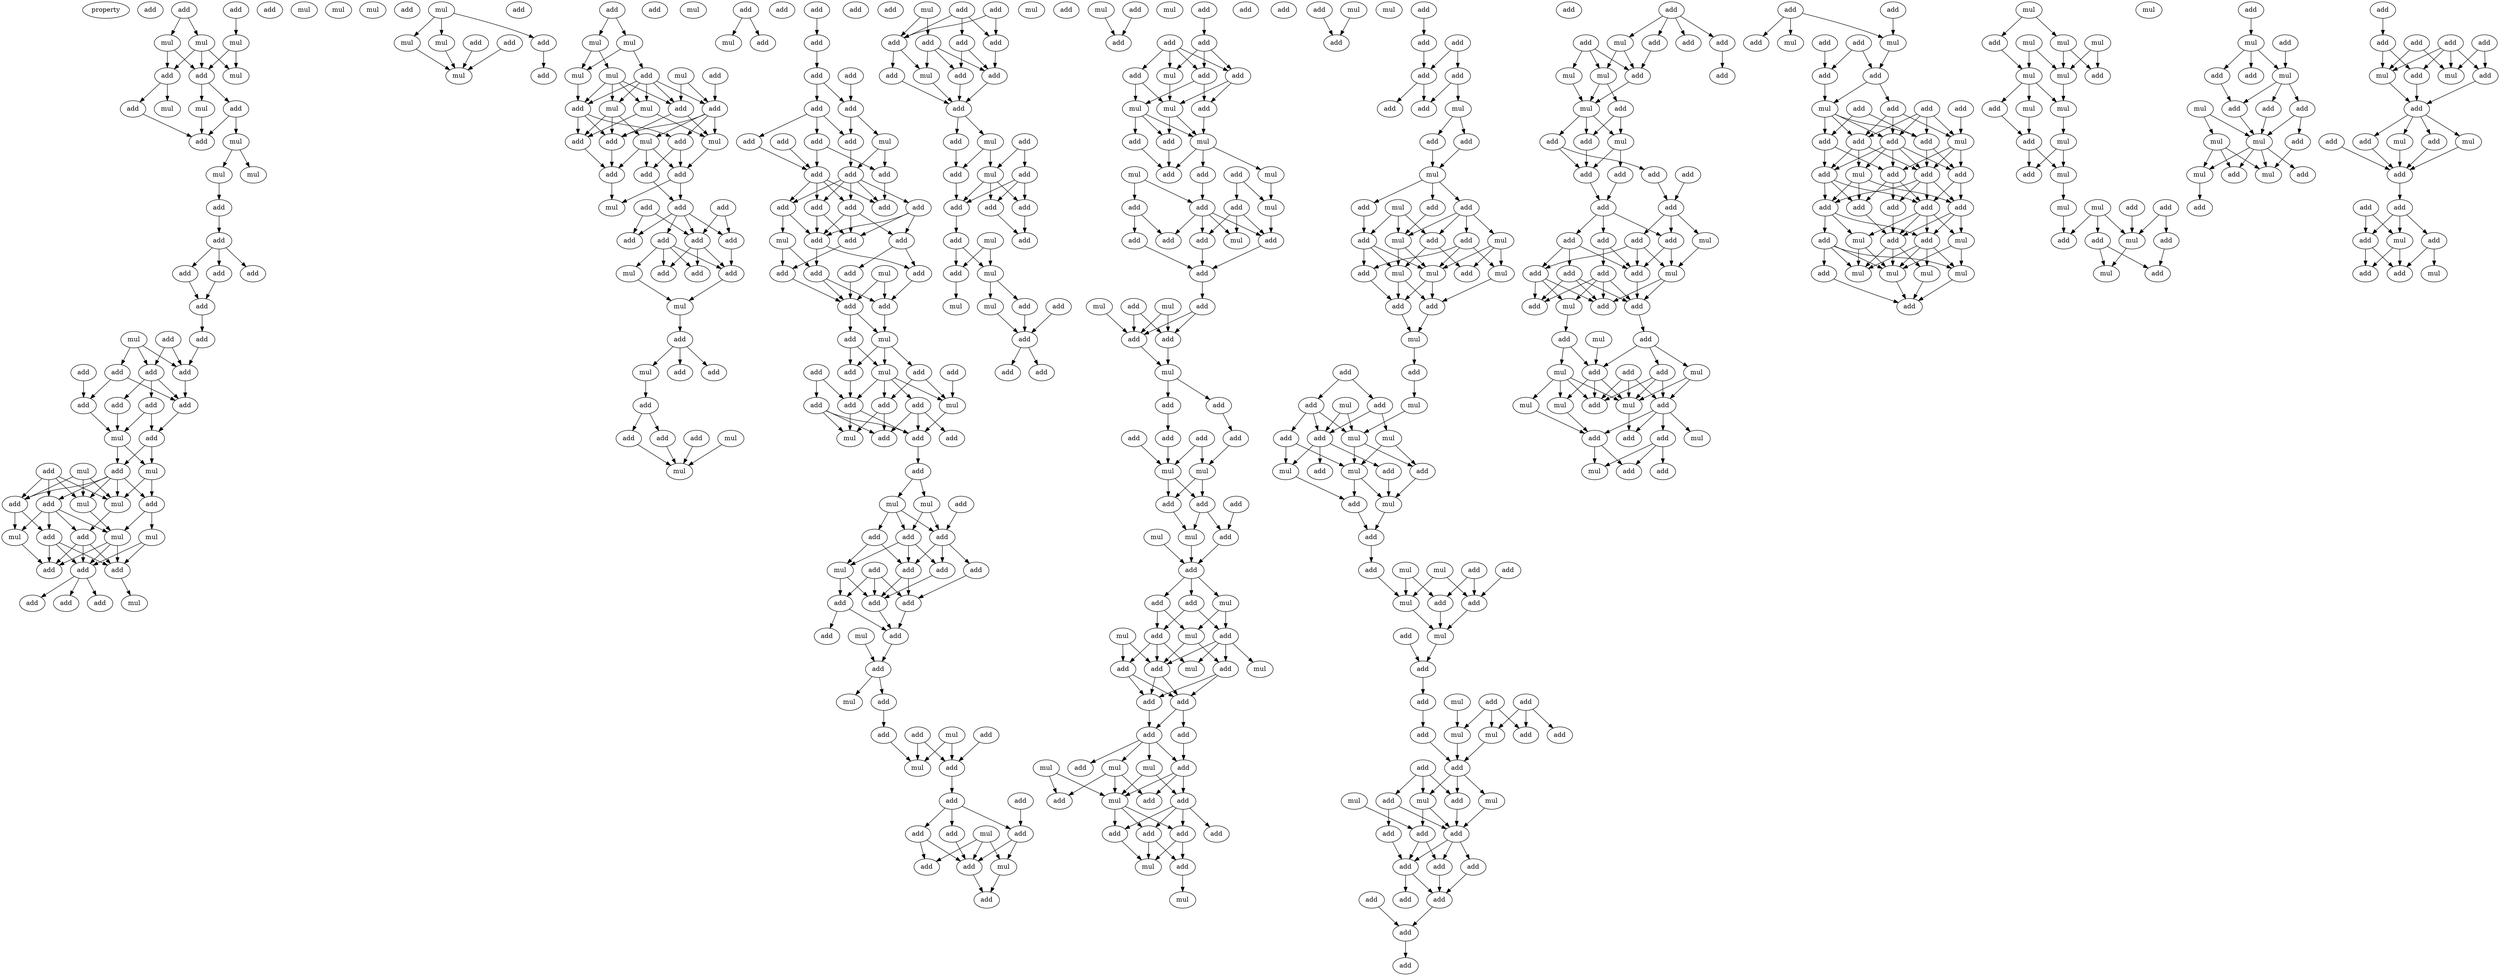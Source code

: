 digraph {
    node [fontcolor=black]
    property [mul=2,lf=1.4]
    0 [ label = add ];
    1 [ label = add ];
    2 [ label = add ];
    3 [ label = add ];
    4 [ label = mul ];
    5 [ label = mul ];
    6 [ label = mul ];
    7 [ label = add ];
    8 [ label = add ];
    9 [ label = mul ];
    10 [ label = add ];
    11 [ label = add ];
    12 [ label = mul ];
    13 [ label = mul ];
    14 [ label = mul ];
    15 [ label = mul ];
    16 [ label = add ];
    17 [ label = mul ];
    18 [ label = mul ];
    19 [ label = add ];
    20 [ label = mul ];
    21 [ label = add ];
    22 [ label = add ];
    23 [ label = add ];
    24 [ label = add ];
    25 [ label = mul ];
    26 [ label = add ];
    27 [ label = add ];
    28 [ label = mul ];
    29 [ label = add ];
    30 [ label = add ];
    31 [ label = add ];
    32 [ label = add ];
    33 [ label = add ];
    34 [ label = add ];
    35 [ label = add ];
    36 [ label = add ];
    37 [ label = add ];
    38 [ label = add ];
    39 [ label = mul ];
    40 [ label = add ];
    41 [ label = mul ];
    42 [ label = mul ];
    43 [ label = add ];
    44 [ label = add ];
    45 [ label = mul ];
    46 [ label = add ];
    47 [ label = mul ];
    48 [ label = add ];
    49 [ label = add ];
    50 [ label = mul ];
    51 [ label = mul ];
    52 [ label = mul ];
    53 [ label = add ];
    54 [ label = add ];
    55 [ label = add ];
    56 [ label = add ];
    57 [ label = add ];
    58 [ label = add ];
    59 [ label = add ];
    60 [ label = mul ];
    61 [ label = add ];
    62 [ label = mul ];
    63 [ label = mul ];
    64 [ label = add ];
    65 [ label = add ];
    66 [ label = add ];
    67 [ label = mul ];
    68 [ label = add ];
    69 [ label = mul ];
    70 [ label = add ];
    71 [ label = add ];
    72 [ label = add ];
    73 [ label = mul ];
    74 [ label = mul ];
    75 [ label = mul ];
    76 [ label = add ];
    77 [ label = mul ];
    78 [ label = mul ];
    79 [ label = add ];
    80 [ label = mul ];
    81 [ label = mul ];
    82 [ label = add ];
    83 [ label = mul ];
    84 [ label = add ];
    85 [ label = add ];
    86 [ label = add ];
    87 [ label = add ];
    88 [ label = mul ];
    89 [ label = add ];
    90 [ label = mul ];
    91 [ label = add ];
    92 [ label = add ];
    93 [ label = add ];
    94 [ label = mul ];
    95 [ label = add ];
    96 [ label = add ];
    97 [ label = add ];
    98 [ label = add ];
    99 [ label = add ];
    100 [ label = add ];
    101 [ label = add ];
    102 [ label = add ];
    103 [ label = add ];
    104 [ label = add ];
    105 [ label = mul ];
    106 [ label = mul ];
    107 [ label = add ];
    108 [ label = mul ];
    109 [ label = add ];
    110 [ label = add ];
    111 [ label = add ];
    112 [ label = add ];
    113 [ label = add ];
    114 [ label = add ];
    115 [ label = mul ];
    116 [ label = mul ];
    117 [ label = add ];
    118 [ label = add ];
    119 [ label = add ];
    120 [ label = mul ];
    121 [ label = add ];
    122 [ label = add ];
    123 [ label = add ];
    124 [ label = add ];
    125 [ label = add ];
    126 [ label = add ];
    127 [ label = add ];
    128 [ label = add ];
    129 [ label = add ];
    130 [ label = add ];
    131 [ label = mul ];
    132 [ label = add ];
    133 [ label = add ];
    134 [ label = add ];
    135 [ label = add ];
    136 [ label = add ];
    137 [ label = add ];
    138 [ label = add ];
    139 [ label = add ];
    140 [ label = add ];
    141 [ label = add ];
    142 [ label = add ];
    143 [ label = mul ];
    144 [ label = add ];
    145 [ label = add ];
    146 [ label = mul ];
    147 [ label = add ];
    148 [ label = add ];
    149 [ label = add ];
    150 [ label = add ];
    151 [ label = add ];
    152 [ label = mul ];
    153 [ label = add ];
    154 [ label = add ];
    155 [ label = add ];
    156 [ label = mul ];
    157 [ label = add ];
    158 [ label = add ];
    159 [ label = add ];
    160 [ label = add ];
    161 [ label = add ];
    162 [ label = mul ];
    163 [ label = add ];
    164 [ label = add ];
    165 [ label = mul ];
    166 [ label = add ];
    167 [ label = add ];
    168 [ label = mul ];
    169 [ label = add ];
    170 [ label = mul ];
    171 [ label = add ];
    172 [ label = add ];
    173 [ label = add ];
    174 [ label = add ];
    175 [ label = mul ];
    176 [ label = add ];
    177 [ label = add ];
    178 [ label = add ];
    179 [ label = add ];
    180 [ label = add ];
    181 [ label = add ];
    182 [ label = add ];
    183 [ label = mul ];
    184 [ label = add ];
    185 [ label = add ];
    186 [ label = add ];
    187 [ label = add ];
    188 [ label = mul ];
    189 [ label = add ];
    190 [ label = mul ];
    191 [ label = add ];
    192 [ label = add ];
    193 [ label = add ];
    194 [ label = add ];
    195 [ label = mul ];
    196 [ label = add ];
    197 [ label = add ];
    198 [ label = add ];
    199 [ label = mul ];
    200 [ label = add ];
    201 [ label = add ];
    202 [ label = mul ];
    203 [ label = add ];
    204 [ label = add ];
    205 [ label = add ];
    206 [ label = add ];
    207 [ label = add ];
    208 [ label = mul ];
    209 [ label = add ];
    210 [ label = add ];
    211 [ label = add ];
    212 [ label = add ];
    213 [ label = add ];
    214 [ label = add ];
    215 [ label = add ];
    216 [ label = mul ];
    217 [ label = add ];
    218 [ label = mul ];
    219 [ label = add ];
    220 [ label = mul ];
    221 [ label = add ];
    222 [ label = mul ];
    223 [ label = add ];
    224 [ label = add ];
    225 [ label = add ];
    226 [ label = add ];
    227 [ label = add ];
    228 [ label = mul ];
    229 [ label = add ];
    230 [ label = add ];
    231 [ label = add ];
    232 [ label = mul ];
    233 [ label = mul ];
    234 [ label = add ];
    235 [ label = mul ];
    236 [ label = add ];
    237 [ label = add ];
    238 [ label = add ];
    239 [ label = mul ];
    240 [ label = add ];
    241 [ label = add ];
    242 [ label = add ];
    243 [ label = add ];
    244 [ label = mul ];
    245 [ label = add ];
    246 [ label = add ];
    247 [ label = add ];
    248 [ label = add ];
    249 [ label = add ];
    250 [ label = add ];
    251 [ label = mul ];
    252 [ label = mul ];
    253 [ label = mul ];
    254 [ label = add ];
    255 [ label = add ];
    256 [ label = add ];
    257 [ label = mul ];
    258 [ label = mul ];
    259 [ label = add ];
    260 [ label = add ];
    261 [ label = mul ];
    262 [ label = add ];
    263 [ label = mul ];
    264 [ label = add ];
    265 [ label = add ];
    266 [ label = add ];
    267 [ label = add ];
    268 [ label = mul ];
    269 [ label = add ];
    270 [ label = add ];
    271 [ label = add ];
    272 [ label = add ];
    273 [ label = add ];
    274 [ label = add ];
    275 [ label = mul ];
    276 [ label = mul ];
    277 [ label = add ];
    278 [ label = add ];
    279 [ label = mul ];
    280 [ label = add ];
    281 [ label = add ];
    282 [ label = add ];
    283 [ label = add ];
    284 [ label = add ];
    285 [ label = add ];
    286 [ label = add ];
    287 [ label = mul ];
    288 [ label = mul ];
    289 [ label = add ];
    290 [ label = add ];
    291 [ label = add ];
    292 [ label = mul ];
    293 [ label = mul ];
    294 [ label = add ];
    295 [ label = add ];
    296 [ label = mul ];
    297 [ label = add ];
    298 [ label = add ];
    299 [ label = add ];
    300 [ label = add ];
    301 [ label = mul ];
    302 [ label = add ];
    303 [ label = mul ];
    304 [ label = add ];
    305 [ label = add ];
    306 [ label = mul ];
    307 [ label = add ];
    308 [ label = mul ];
    309 [ label = add ];
    310 [ label = add ];
    311 [ label = add ];
    312 [ label = add ];
    313 [ label = mul ];
    314 [ label = mul ];
    315 [ label = add ];
    316 [ label = add ];
    317 [ label = mul ];
    318 [ label = add ];
    319 [ label = mul ];
    320 [ label = add ];
    321 [ label = add ];
    322 [ label = add ];
    323 [ label = add ];
    324 [ label = add ];
    325 [ label = add ];
    326 [ label = add ];
    327 [ label = mul ];
    328 [ label = mul ];
    329 [ label = add ];
    330 [ label = mul ];
    331 [ label = mul ];
    332 [ label = add ];
    333 [ label = add ];
    334 [ label = add ];
    335 [ label = add ];
    336 [ label = add ];
    337 [ label = add ];
    338 [ label = add ];
    339 [ label = add ];
    340 [ label = mul ];
    341 [ label = add ];
    342 [ label = add ];
    343 [ label = mul ];
    344 [ label = add ];
    345 [ label = mul ];
    346 [ label = add ];
    347 [ label = add ];
    348 [ label = add ];
    349 [ label = add ];
    350 [ label = mul ];
    351 [ label = mul ];
    352 [ label = add ];
    353 [ label = mul ];
    354 [ label = add ];
    355 [ label = mul ];
    356 [ label = mul ];
    357 [ label = add ];
    358 [ label = add ];
    359 [ label = add ];
    360 [ label = add ];
    361 [ label = mul ];
    362 [ label = add ];
    363 [ label = add ];
    364 [ label = add ];
    365 [ label = add ];
    366 [ label = mul ];
    367 [ label = mul ];
    368 [ label = mul ];
    369 [ label = add ];
    370 [ label = mul ];
    371 [ label = add ];
    372 [ label = add ];
    373 [ label = mul ];
    374 [ label = mul ];
    375 [ label = add ];
    376 [ label = add ];
    377 [ label = mul ];
    378 [ label = add ];
    379 [ label = add ];
    380 [ label = add ];
    381 [ label = mul ];
    382 [ label = add ];
    383 [ label = add ];
    384 [ label = mul ];
    385 [ label = mul ];
    386 [ label = add ];
    387 [ label = add ];
    388 [ label = add ];
    389 [ label = mul ];
    390 [ label = add ];
    391 [ label = add ];
    392 [ label = add ];
    393 [ label = add ];
    394 [ label = mul ];
    395 [ label = add ];
    396 [ label = add ];
    397 [ label = add ];
    398 [ label = mul ];
    399 [ label = mul ];
    400 [ label = add ];
    401 [ label = add ];
    402 [ label = mul ];
    403 [ label = add ];
    404 [ label = mul ];
    405 [ label = mul ];
    406 [ label = add ];
    407 [ label = add ];
    408 [ label = add ];
    409 [ label = add ];
    410 [ label = add ];
    411 [ label = add ];
    412 [ label = add ];
    413 [ label = add ];
    414 [ label = add ];
    415 [ label = add ];
    416 [ label = add ];
    417 [ label = add ];
    418 [ label = add ];
    419 [ label = add ];
    420 [ label = add ];
    421 [ label = add ];
    422 [ label = add ];
    423 [ label = mul ];
    424 [ label = mul ];
    425 [ label = add ];
    426 [ label = mul ];
    427 [ label = add ];
    428 [ label = mul ];
    429 [ label = add ];
    430 [ label = add ];
    431 [ label = add ];
    432 [ label = mul ];
    433 [ label = add ];
    434 [ label = add ];
    435 [ label = add ];
    436 [ label = add ];
    437 [ label = add ];
    438 [ label = add ];
    439 [ label = add ];
    440 [ label = mul ];
    441 [ label = add ];
    442 [ label = add ];
    443 [ label = add ];
    444 [ label = add ];
    445 [ label = add ];
    446 [ label = add ];
    447 [ label = add ];
    448 [ label = mul ];
    449 [ label = add ];
    450 [ label = mul ];
    451 [ label = add ];
    452 [ label = add ];
    453 [ label = add ];
    454 [ label = mul ];
    455 [ label = add ];
    456 [ label = mul ];
    457 [ label = add ];
    458 [ label = mul ];
    459 [ label = add ];
    460 [ label = add ];
    461 [ label = add ];
    462 [ label = add ];
    463 [ label = mul ];
    464 [ label = mul ];
    465 [ label = mul ];
    466 [ label = add ];
    467 [ label = mul ];
    468 [ label = add ];
    469 [ label = add ];
    470 [ label = add ];
    471 [ label = mul ];
    472 [ label = add ];
    473 [ label = add ];
    474 [ label = add ];
    475 [ label = add ];
    476 [ label = add ];
    477 [ label = add ];
    478 [ label = mul ];
    479 [ label = mul ];
    480 [ label = add ];
    481 [ label = add ];
    482 [ label = add ];
    483 [ label = mul ];
    484 [ label = add ];
    485 [ label = add ];
    486 [ label = add ];
    487 [ label = add ];
    488 [ label = add ];
    489 [ label = add ];
    490 [ label = mul ];
    491 [ label = add ];
    492 [ label = add ];
    493 [ label = add ];
    494 [ label = mul ];
    495 [ label = add ];
    496 [ label = add ];
    497 [ label = add ];
    498 [ label = add ];
    499 [ label = add ];
    500 [ label = add ];
    501 [ label = add ];
    502 [ label = mul ];
    503 [ label = add ];
    504 [ label = add ];
    505 [ label = add ];
    506 [ label = mul ];
    507 [ label = mul ];
    508 [ label = add ];
    509 [ label = mul ];
    510 [ label = mul ];
    511 [ label = mul ];
    512 [ label = add ];
    513 [ label = mul ];
    514 [ label = mul ];
    515 [ label = mul ];
    516 [ label = mul ];
    517 [ label = add ];
    518 [ label = mul ];
    519 [ label = mul ];
    520 [ label = add ];
    521 [ label = add ];
    522 [ label = mul ];
    523 [ label = mul ];
    524 [ label = add ];
    525 [ label = mul ];
    526 [ label = mul ];
    527 [ label = add ];
    528 [ label = add ];
    529 [ label = mul ];
    530 [ label = mul ];
    531 [ label = add ];
    532 [ label = add ];
    533 [ label = mul ];
    534 [ label = add ];
    535 [ label = add ];
    536 [ label = add ];
    537 [ label = mul ];
    538 [ label = mul ];
    539 [ label = add ];
    540 [ label = add ];
    541 [ label = mul ];
    542 [ label = add ];
    543 [ label = mul ];
    544 [ label = add ];
    545 [ label = add ];
    546 [ label = mul ];
    547 [ label = add ];
    548 [ label = add ];
    549 [ label = mul ];
    550 [ label = mul ];
    551 [ label = add ];
    552 [ label = mul ];
    553 [ label = add ];
    554 [ label = add ];
    555 [ label = mul ];
    556 [ label = add ];
    557 [ label = add ];
    558 [ label = add ];
    559 [ label = add ];
    560 [ label = add ];
    561 [ label = add ];
    562 [ label = mul ];
    563 [ label = add ];
    564 [ label = add ];
    565 [ label = mul ];
    566 [ label = add ];
    567 [ label = add ];
    568 [ label = mul ];
    569 [ label = add ];
    570 [ label = mul ];
    571 [ label = add ];
    572 [ label = add ];
    573 [ label = add ];
    574 [ label = add ];
    575 [ label = add ];
    576 [ label = add ];
    577 [ label = mul ];
    578 [ label = add ];
    579 [ label = add ];
    580 [ label = mul ];
    1 -> 5 [ name = 0 ];
    1 -> 6 [ name = 1 ];
    3 -> 4 [ name = 2 ];
    4 -> 8 [ name = 3 ];
    4 -> 9 [ name = 4 ];
    5 -> 7 [ name = 5 ];
    5 -> 8 [ name = 6 ];
    5 -> 9 [ name = 7 ];
    6 -> 7 [ name = 8 ];
    6 -> 8 [ name = 9 ];
    7 -> 10 [ name = 10 ];
    7 -> 13 [ name = 11 ];
    8 -> 11 [ name = 12 ];
    8 -> 12 [ name = 13 ];
    10 -> 16 [ name = 14 ];
    11 -> 14 [ name = 15 ];
    11 -> 16 [ name = 16 ];
    12 -> 16 [ name = 17 ];
    14 -> 17 [ name = 18 ];
    14 -> 18 [ name = 19 ];
    17 -> 19 [ name = 20 ];
    19 -> 21 [ name = 21 ];
    21 -> 22 [ name = 22 ];
    21 -> 23 [ name = 23 ];
    21 -> 24 [ name = 24 ];
    22 -> 26 [ name = 25 ];
    24 -> 26 [ name = 26 ];
    26 -> 27 [ name = 27 ];
    27 -> 33 [ name = 28 ];
    28 -> 31 [ name = 29 ];
    28 -> 33 [ name = 30 ];
    28 -> 34 [ name = 31 ];
    30 -> 33 [ name = 32 ];
    30 -> 34 [ name = 33 ];
    31 -> 35 [ name = 34 ];
    31 -> 37 [ name = 35 ];
    32 -> 37 [ name = 36 ];
    33 -> 35 [ name = 37 ];
    34 -> 35 [ name = 38 ];
    34 -> 36 [ name = 39 ];
    34 -> 38 [ name = 40 ];
    35 -> 40 [ name = 41 ];
    36 -> 39 [ name = 42 ];
    37 -> 39 [ name = 43 ];
    38 -> 39 [ name = 44 ];
    38 -> 40 [ name = 45 ];
    39 -> 42 [ name = 46 ];
    39 -> 44 [ name = 47 ];
    40 -> 42 [ name = 48 ];
    40 -> 44 [ name = 49 ];
    41 -> 45 [ name = 50 ];
    41 -> 47 [ name = 51 ];
    41 -> 48 [ name = 52 ];
    42 -> 45 [ name = 53 ];
    42 -> 46 [ name = 54 ];
    43 -> 45 [ name = 55 ];
    43 -> 47 [ name = 56 ];
    43 -> 48 [ name = 57 ];
    43 -> 49 [ name = 58 ];
    44 -> 45 [ name = 59 ];
    44 -> 46 [ name = 60 ];
    44 -> 47 [ name = 61 ];
    44 -> 48 [ name = 62 ];
    44 -> 49 [ name = 63 ];
    45 -> 54 [ name = 64 ];
    46 -> 51 [ name = 65 ];
    46 -> 52 [ name = 66 ];
    47 -> 51 [ name = 67 ];
    48 -> 50 [ name = 68 ];
    48 -> 53 [ name = 69 ];
    49 -> 50 [ name = 70 ];
    49 -> 51 [ name = 71 ];
    49 -> 53 [ name = 72 ];
    49 -> 54 [ name = 73 ];
    50 -> 55 [ name = 74 ];
    51 -> 55 [ name = 75 ];
    51 -> 56 [ name = 76 ];
    51 -> 57 [ name = 77 ];
    52 -> 56 [ name = 78 ];
    52 -> 57 [ name = 79 ];
    53 -> 55 [ name = 80 ];
    53 -> 56 [ name = 81 ];
    53 -> 57 [ name = 82 ];
    54 -> 55 [ name = 83 ];
    54 -> 56 [ name = 84 ];
    54 -> 57 [ name = 85 ];
    56 -> 60 [ name = 86 ];
    57 -> 58 [ name = 87 ];
    57 -> 59 [ name = 88 ];
    57 -> 61 [ name = 89 ];
    62 -> 63 [ name = 90 ];
    62 -> 65 [ name = 91 ];
    62 -> 67 [ name = 92 ];
    63 -> 69 [ name = 93 ];
    64 -> 69 [ name = 94 ];
    65 -> 68 [ name = 95 ];
    66 -> 69 [ name = 96 ];
    67 -> 69 [ name = 97 ];
    71 -> 74 [ name = 98 ];
    71 -> 75 [ name = 99 ];
    74 -> 77 [ name = 100 ];
    74 -> 78 [ name = 101 ];
    75 -> 76 [ name = 102 ];
    75 -> 78 [ name = 103 ];
    76 -> 81 [ name = 104 ];
    76 -> 82 [ name = 105 ];
    76 -> 83 [ name = 106 ];
    76 -> 84 [ name = 107 ];
    76 -> 85 [ name = 108 ];
    77 -> 81 [ name = 109 ];
    77 -> 83 [ name = 110 ];
    77 -> 84 [ name = 111 ];
    77 -> 85 [ name = 112 ];
    78 -> 84 [ name = 113 ];
    79 -> 82 [ name = 114 ];
    80 -> 82 [ name = 115 ];
    80 -> 85 [ name = 116 ];
    81 -> 86 [ name = 117 ];
    81 -> 90 [ name = 118 ];
    82 -> 87 [ name = 119 ];
    82 -> 88 [ name = 120 ];
    82 -> 89 [ name = 121 ];
    82 -> 90 [ name = 122 ];
    83 -> 86 [ name = 123 ];
    83 -> 88 [ name = 124 ];
    83 -> 89 [ name = 125 ];
    84 -> 86 [ name = 126 ];
    84 -> 87 [ name = 127 ];
    84 -> 89 [ name = 128 ];
    85 -> 89 [ name = 129 ];
    85 -> 90 [ name = 130 ];
    86 -> 92 [ name = 131 ];
    87 -> 91 [ name = 132 ];
    87 -> 93 [ name = 133 ];
    88 -> 91 [ name = 134 ];
    88 -> 92 [ name = 135 ];
    88 -> 93 [ name = 136 ];
    89 -> 92 [ name = 137 ];
    90 -> 93 [ name = 138 ];
    91 -> 96 [ name = 139 ];
    92 -> 94 [ name = 140 ];
    93 -> 94 [ name = 141 ];
    93 -> 96 [ name = 142 ];
    95 -> 100 [ name = 143 ];
    95 -> 101 [ name = 144 ];
    96 -> 98 [ name = 145 ];
    96 -> 99 [ name = 146 ];
    96 -> 100 [ name = 147 ];
    96 -> 101 [ name = 148 ];
    97 -> 99 [ name = 149 ];
    97 -> 100 [ name = 150 ];
    98 -> 102 [ name = 151 ];
    98 -> 103 [ name = 152 ];
    98 -> 104 [ name = 153 ];
    98 -> 105 [ name = 154 ];
    100 -> 102 [ name = 155 ];
    100 -> 103 [ name = 156 ];
    100 -> 104 [ name = 157 ];
    101 -> 103 [ name = 158 ];
    103 -> 106 [ name = 159 ];
    105 -> 106 [ name = 160 ];
    106 -> 107 [ name = 161 ];
    107 -> 108 [ name = 162 ];
    107 -> 109 [ name = 163 ];
    107 -> 110 [ name = 164 ];
    108 -> 111 [ name = 165 ];
    111 -> 112 [ name = 166 ];
    111 -> 113 [ name = 167 ];
    112 -> 116 [ name = 168 ];
    113 -> 116 [ name = 169 ];
    114 -> 116 [ name = 170 ];
    115 -> 116 [ name = 171 ];
    117 -> 120 [ name = 172 ];
    117 -> 121 [ name = 173 ];
    119 -> 122 [ name = 174 ];
    122 -> 123 [ name = 175 ];
    123 -> 125 [ name = 176 ];
    123 -> 126 [ name = 177 ];
    124 -> 125 [ name = 178 ];
    125 -> 128 [ name = 179 ];
    125 -> 131 [ name = 180 ];
    126 -> 128 [ name = 181 ];
    126 -> 129 [ name = 182 ];
    126 -> 130 [ name = 183 ];
    127 -> 133 [ name = 184 ];
    128 -> 132 [ name = 185 ];
    129 -> 133 [ name = 186 ];
    130 -> 133 [ name = 187 ];
    130 -> 134 [ name = 188 ];
    131 -> 132 [ name = 189 ];
    131 -> 134 [ name = 190 ];
    132 -> 135 [ name = 191 ];
    132 -> 136 [ name = 192 ];
    132 -> 137 [ name = 193 ];
    132 -> 138 [ name = 194 ];
    132 -> 139 [ name = 195 ];
    133 -> 136 [ name = 196 ];
    133 -> 137 [ name = 197 ];
    133 -> 138 [ name = 198 ];
    133 -> 139 [ name = 199 ];
    134 -> 137 [ name = 200 ];
    135 -> 140 [ name = 201 ];
    135 -> 141 [ name = 202 ];
    135 -> 142 [ name = 203 ];
    136 -> 140 [ name = 204 ];
    136 -> 143 [ name = 205 ];
    138 -> 140 [ name = 206 ];
    138 -> 142 [ name = 207 ];
    139 -> 140 [ name = 208 ];
    139 -> 141 [ name = 209 ];
    139 -> 142 [ name = 210 ];
    140 -> 147 [ name = 211 ];
    140 -> 148 [ name = 212 ];
    141 -> 144 [ name = 213 ];
    141 -> 147 [ name = 214 ];
    142 -> 145 [ name = 215 ];
    143 -> 145 [ name = 216 ];
    143 -> 148 [ name = 217 ];
    144 -> 149 [ name = 218 ];
    145 -> 149 [ name = 219 ];
    146 -> 149 [ name = 220 ];
    146 -> 150 [ name = 221 ];
    147 -> 150 [ name = 222 ];
    148 -> 149 [ name = 223 ];
    148 -> 150 [ name = 224 ];
    149 -> 151 [ name = 225 ];
    149 -> 152 [ name = 226 ];
    150 -> 152 [ name = 227 ];
    151 -> 156 [ name = 228 ];
    151 -> 157 [ name = 229 ];
    152 -> 155 [ name = 230 ];
    152 -> 156 [ name = 231 ];
    152 -> 157 [ name = 232 ];
    153 -> 160 [ name = 233 ];
    153 -> 161 [ name = 234 ];
    154 -> 162 [ name = 235 ];
    155 -> 159 [ name = 236 ];
    155 -> 162 [ name = 237 ];
    156 -> 158 [ name = 238 ];
    156 -> 159 [ name = 239 ];
    156 -> 160 [ name = 240 ];
    156 -> 162 [ name = 241 ];
    157 -> 160 [ name = 242 ];
    158 -> 163 [ name = 243 ];
    158 -> 164 [ name = 244 ];
    158 -> 166 [ name = 245 ];
    159 -> 164 [ name = 246 ];
    159 -> 165 [ name = 247 ];
    160 -> 163 [ name = 248 ];
    160 -> 165 [ name = 249 ];
    161 -> 163 [ name = 250 ];
    161 -> 164 [ name = 251 ];
    161 -> 165 [ name = 252 ];
    162 -> 163 [ name = 253 ];
    163 -> 167 [ name = 254 ];
    167 -> 168 [ name = 255 ];
    167 -> 170 [ name = 256 ];
    168 -> 172 [ name = 257 ];
    168 -> 173 [ name = 258 ];
    168 -> 174 [ name = 259 ];
    169 -> 174 [ name = 260 ];
    170 -> 172 [ name = 261 ];
    170 -> 174 [ name = 262 ];
    172 -> 175 [ name = 263 ];
    172 -> 178 [ name = 264 ];
    172 -> 179 [ name = 265 ];
    173 -> 175 [ name = 266 ];
    173 -> 179 [ name = 267 ];
    174 -> 177 [ name = 268 ];
    174 -> 178 [ name = 269 ];
    174 -> 179 [ name = 270 ];
    175 -> 181 [ name = 271 ];
    175 -> 182 [ name = 272 ];
    176 -> 180 [ name = 273 ];
    176 -> 181 [ name = 274 ];
    176 -> 182 [ name = 275 ];
    177 -> 180 [ name = 276 ];
    178 -> 182 [ name = 277 ];
    179 -> 180 [ name = 278 ];
    179 -> 182 [ name = 279 ];
    180 -> 184 [ name = 280 ];
    181 -> 184 [ name = 281 ];
    181 -> 186 [ name = 282 ];
    182 -> 184 [ name = 283 ];
    183 -> 187 [ name = 284 ];
    184 -> 187 [ name = 285 ];
    187 -> 188 [ name = 286 ];
    187 -> 189 [ name = 287 ];
    189 -> 192 [ name = 288 ];
    190 -> 194 [ name = 289 ];
    190 -> 195 [ name = 290 ];
    191 -> 194 [ name = 291 ];
    191 -> 195 [ name = 292 ];
    192 -> 195 [ name = 293 ];
    193 -> 194 [ name = 294 ];
    194 -> 196 [ name = 295 ];
    196 -> 198 [ name = 296 ];
    196 -> 200 [ name = 297 ];
    196 -> 201 [ name = 298 ];
    197 -> 200 [ name = 299 ];
    198 -> 203 [ name = 300 ];
    198 -> 204 [ name = 301 ];
    199 -> 202 [ name = 302 ];
    199 -> 203 [ name = 303 ];
    199 -> 204 [ name = 304 ];
    200 -> 202 [ name = 305 ];
    200 -> 204 [ name = 306 ];
    201 -> 204 [ name = 307 ];
    202 -> 205 [ name = 308 ];
    204 -> 205 [ name = 309 ];
    206 -> 210 [ name = 310 ];
    206 -> 212 [ name = 311 ];
    207 -> 210 [ name = 312 ];
    207 -> 211 [ name = 313 ];
    207 -> 212 [ name = 314 ];
    208 -> 209 [ name = 315 ];
    208 -> 210 [ name = 316 ];
    209 -> 213 [ name = 317 ];
    209 -> 215 [ name = 318 ];
    209 -> 216 [ name = 319 ];
    210 -> 214 [ name = 320 ];
    210 -> 216 [ name = 321 ];
    211 -> 213 [ name = 322 ];
    211 -> 215 [ name = 323 ];
    212 -> 215 [ name = 324 ];
    213 -> 217 [ name = 325 ];
    214 -> 217 [ name = 326 ];
    215 -> 217 [ name = 327 ];
    216 -> 217 [ name = 328 ];
    217 -> 219 [ name = 329 ];
    217 -> 220 [ name = 330 ];
    219 -> 223 [ name = 331 ];
    220 -> 222 [ name = 332 ];
    220 -> 223 [ name = 333 ];
    221 -> 222 [ name = 334 ];
    221 -> 224 [ name = 335 ];
    222 -> 225 [ name = 336 ];
    222 -> 226 [ name = 337 ];
    222 -> 227 [ name = 338 ];
    223 -> 226 [ name = 339 ];
    224 -> 225 [ name = 340 ];
    224 -> 226 [ name = 341 ];
    224 -> 227 [ name = 342 ];
    225 -> 229 [ name = 343 ];
    226 -> 230 [ name = 344 ];
    227 -> 229 [ name = 345 ];
    228 -> 231 [ name = 346 ];
    228 -> 232 [ name = 347 ];
    230 -> 231 [ name = 348 ];
    230 -> 232 [ name = 349 ];
    231 -> 235 [ name = 350 ];
    232 -> 233 [ name = 351 ];
    232 -> 234 [ name = 352 ];
    233 -> 237 [ name = 353 ];
    234 -> 237 [ name = 354 ];
    236 -> 237 [ name = 355 ];
    237 -> 240 [ name = 356 ];
    237 -> 241 [ name = 357 ];
    239 -> 243 [ name = 358 ];
    242 -> 243 [ name = 359 ];
    245 -> 246 [ name = 360 ];
    246 -> 248 [ name = 361 ];
    246 -> 249 [ name = 362 ];
    246 -> 251 [ name = 363 ];
    247 -> 248 [ name = 364 ];
    247 -> 249 [ name = 365 ];
    247 -> 250 [ name = 366 ];
    247 -> 251 [ name = 367 ];
    248 -> 252 [ name = 368 ];
    248 -> 254 [ name = 369 ];
    249 -> 253 [ name = 370 ];
    249 -> 254 [ name = 371 ];
    250 -> 252 [ name = 372 ];
    250 -> 253 [ name = 373 ];
    251 -> 252 [ name = 374 ];
    252 -> 256 [ name = 375 ];
    252 -> 257 [ name = 376 ];
    253 -> 255 [ name = 377 ];
    253 -> 256 [ name = 378 ];
    253 -> 257 [ name = 379 ];
    254 -> 257 [ name = 380 ];
    255 -> 259 [ name = 381 ];
    256 -> 259 [ name = 382 ];
    257 -> 259 [ name = 383 ];
    257 -> 261 [ name = 384 ];
    257 -> 262 [ name = 385 ];
    258 -> 265 [ name = 386 ];
    258 -> 266 [ name = 387 ];
    260 -> 263 [ name = 388 ];
    260 -> 264 [ name = 389 ];
    261 -> 263 [ name = 390 ];
    262 -> 266 [ name = 391 ];
    263 -> 267 [ name = 392 ];
    264 -> 267 [ name = 393 ];
    264 -> 268 [ name = 394 ];
    264 -> 269 [ name = 395 ];
    265 -> 270 [ name = 396 ];
    265 -> 271 [ name = 397 ];
    266 -> 267 [ name = 398 ];
    266 -> 268 [ name = 399 ];
    266 -> 269 [ name = 400 ];
    266 -> 271 [ name = 401 ];
    267 -> 272 [ name = 402 ];
    269 -> 272 [ name = 403 ];
    270 -> 272 [ name = 404 ];
    272 -> 273 [ name = 405 ];
    273 -> 277 [ name = 406 ];
    273 -> 278 [ name = 407 ];
    274 -> 277 [ name = 408 ];
    274 -> 278 [ name = 409 ];
    275 -> 277 [ name = 410 ];
    276 -> 277 [ name = 411 ];
    276 -> 278 [ name = 412 ];
    277 -> 279 [ name = 413 ];
    278 -> 279 [ name = 414 ];
    279 -> 280 [ name = 415 ];
    279 -> 281 [ name = 416 ];
    280 -> 284 [ name = 417 ];
    281 -> 286 [ name = 418 ];
    282 -> 287 [ name = 419 ];
    283 -> 287 [ name = 420 ];
    283 -> 288 [ name = 421 ];
    284 -> 288 [ name = 422 ];
    286 -> 287 [ name = 423 ];
    287 -> 290 [ name = 424 ];
    287 -> 291 [ name = 425 ];
    288 -> 290 [ name = 426 ];
    288 -> 291 [ name = 427 ];
    289 -> 294 [ name = 428 ];
    290 -> 293 [ name = 429 ];
    291 -> 293 [ name = 430 ];
    291 -> 294 [ name = 431 ];
    292 -> 295 [ name = 432 ];
    293 -> 295 [ name = 433 ];
    294 -> 295 [ name = 434 ];
    295 -> 296 [ name = 435 ];
    295 -> 297 [ name = 436 ];
    295 -> 299 [ name = 437 ];
    296 -> 302 [ name = 438 ];
    296 -> 303 [ name = 439 ];
    297 -> 300 [ name = 440 ];
    297 -> 302 [ name = 441 ];
    299 -> 300 [ name = 442 ];
    299 -> 303 [ name = 443 ];
    300 -> 304 [ name = 444 ];
    300 -> 307 [ name = 445 ];
    300 -> 308 [ name = 446 ];
    301 -> 304 [ name = 447 ];
    301 -> 307 [ name = 448 ];
    302 -> 304 [ name = 449 ];
    302 -> 305 [ name = 450 ];
    302 -> 306 [ name = 451 ];
    302 -> 308 [ name = 452 ];
    303 -> 304 [ name = 453 ];
    303 -> 305 [ name = 454 ];
    304 -> 309 [ name = 455 ];
    304 -> 310 [ name = 456 ];
    305 -> 309 [ name = 457 ];
    305 -> 310 [ name = 458 ];
    307 -> 309 [ name = 459 ];
    307 -> 310 [ name = 460 ];
    309 -> 312 [ name = 461 ];
    310 -> 311 [ name = 462 ];
    310 -> 312 [ name = 463 ];
    311 -> 315 [ name = 464 ];
    312 -> 313 [ name = 465 ];
    312 -> 315 [ name = 466 ];
    312 -> 316 [ name = 467 ];
    312 -> 317 [ name = 468 ];
    313 -> 319 [ name = 469 ];
    313 -> 320 [ name = 470 ];
    314 -> 319 [ name = 471 ];
    314 -> 321 [ name = 472 ];
    315 -> 318 [ name = 473 ];
    315 -> 319 [ name = 474 ];
    315 -> 320 [ name = 475 ];
    317 -> 318 [ name = 476 ];
    317 -> 319 [ name = 477 ];
    317 -> 321 [ name = 478 ];
    319 -> 322 [ name = 479 ];
    319 -> 324 [ name = 480 ];
    319 -> 325 [ name = 481 ];
    320 -> 322 [ name = 482 ];
    320 -> 323 [ name = 483 ];
    320 -> 324 [ name = 484 ];
    320 -> 325 [ name = 485 ];
    322 -> 327 [ name = 486 ];
    324 -> 326 [ name = 487 ];
    324 -> 327 [ name = 488 ];
    325 -> 326 [ name = 489 ];
    325 -> 327 [ name = 490 ];
    326 -> 328 [ name = 491 ];
    329 -> 333 [ name = 492 ];
    330 -> 333 [ name = 493 ];
    332 -> 335 [ name = 494 ];
    334 -> 336 [ name = 495 ];
    334 -> 337 [ name = 496 ];
    335 -> 336 [ name = 497 ];
    336 -> 338 [ name = 498 ];
    336 -> 339 [ name = 499 ];
    337 -> 338 [ name = 500 ];
    337 -> 340 [ name = 501 ];
    340 -> 341 [ name = 502 ];
    340 -> 342 [ name = 503 ];
    341 -> 343 [ name = 504 ];
    342 -> 343 [ name = 505 ];
    343 -> 344 [ name = 506 ];
    343 -> 346 [ name = 507 ];
    343 -> 347 [ name = 508 ];
    344 -> 352 [ name = 509 ];
    345 -> 348 [ name = 510 ];
    345 -> 351 [ name = 511 ];
    345 -> 352 [ name = 512 ];
    346 -> 348 [ name = 513 ];
    346 -> 349 [ name = 514 ];
    346 -> 350 [ name = 515 ];
    346 -> 351 [ name = 516 ];
    347 -> 351 [ name = 517 ];
    348 -> 354 [ name = 518 ];
    348 -> 356 [ name = 519 ];
    349 -> 353 [ name = 520 ];
    349 -> 355 [ name = 521 ];
    349 -> 357 [ name = 522 ];
    350 -> 353 [ name = 523 ];
    350 -> 354 [ name = 524 ];
    350 -> 355 [ name = 525 ];
    351 -> 353 [ name = 526 ];
    351 -> 356 [ name = 527 ];
    352 -> 353 [ name = 528 ];
    352 -> 356 [ name = 529 ];
    352 -> 357 [ name = 530 ];
    353 -> 358 [ name = 531 ];
    353 -> 360 [ name = 532 ];
    355 -> 358 [ name = 533 ];
    356 -> 358 [ name = 534 ];
    356 -> 360 [ name = 535 ];
    357 -> 360 [ name = 536 ];
    358 -> 361 [ name = 537 ];
    360 -> 361 [ name = 538 ];
    361 -> 363 [ name = 539 ];
    362 -> 364 [ name = 540 ];
    362 -> 365 [ name = 541 ];
    363 -> 366 [ name = 542 ];
    364 -> 368 [ name = 543 ];
    364 -> 369 [ name = 544 ];
    364 -> 371 [ name = 545 ];
    365 -> 369 [ name = 546 ];
    365 -> 370 [ name = 547 ];
    366 -> 368 [ name = 548 ];
    367 -> 368 [ name = 549 ];
    367 -> 369 [ name = 550 ];
    368 -> 373 [ name = 551 ];
    368 -> 375 [ name = 552 ];
    369 -> 372 [ name = 553 ];
    369 -> 374 [ name = 554 ];
    369 -> 376 [ name = 555 ];
    370 -> 373 [ name = 556 ];
    370 -> 375 [ name = 557 ];
    371 -> 373 [ name = 558 ];
    371 -> 374 [ name = 559 ];
    373 -> 377 [ name = 560 ];
    373 -> 378 [ name = 561 ];
    374 -> 378 [ name = 562 ];
    375 -> 377 [ name = 563 ];
    376 -> 377 [ name = 564 ];
    377 -> 379 [ name = 565 ];
    378 -> 379 [ name = 566 ];
    379 -> 382 [ name = 567 ];
    380 -> 386 [ name = 568 ];
    380 -> 387 [ name = 569 ];
    381 -> 385 [ name = 570 ];
    381 -> 386 [ name = 571 ];
    382 -> 385 [ name = 572 ];
    383 -> 386 [ name = 573 ];
    384 -> 385 [ name = 574 ];
    384 -> 387 [ name = 575 ];
    385 -> 389 [ name = 576 ];
    386 -> 389 [ name = 577 ];
    387 -> 389 [ name = 578 ];
    388 -> 390 [ name = 579 ];
    389 -> 390 [ name = 580 ];
    390 -> 392 [ name = 581 ];
    391 -> 395 [ name = 582 ];
    391 -> 397 [ name = 583 ];
    391 -> 398 [ name = 584 ];
    392 -> 396 [ name = 585 ];
    393 -> 397 [ name = 586 ];
    393 -> 398 [ name = 587 ];
    393 -> 399 [ name = 588 ];
    394 -> 399 [ name = 589 ];
    396 -> 401 [ name = 590 ];
    398 -> 401 [ name = 591 ];
    399 -> 401 [ name = 592 ];
    400 -> 403 [ name = 593 ];
    400 -> 405 [ name = 594 ];
    400 -> 406 [ name = 595 ];
    401 -> 402 [ name = 596 ];
    401 -> 405 [ name = 597 ];
    401 -> 406 [ name = 598 ];
    402 -> 408 [ name = 599 ];
    403 -> 407 [ name = 600 ];
    403 -> 408 [ name = 601 ];
    404 -> 409 [ name = 602 ];
    405 -> 408 [ name = 603 ];
    405 -> 409 [ name = 604 ];
    406 -> 408 [ name = 605 ];
    407 -> 412 [ name = 606 ];
    408 -> 410 [ name = 607 ];
    408 -> 411 [ name = 608 ];
    408 -> 412 [ name = 609 ];
    409 -> 411 [ name = 610 ];
    409 -> 412 [ name = 611 ];
    410 -> 415 [ name = 612 ];
    411 -> 415 [ name = 613 ];
    412 -> 413 [ name = 614 ];
    412 -> 415 [ name = 615 ];
    414 -> 416 [ name = 616 ];
    415 -> 416 [ name = 617 ];
    416 -> 417 [ name = 618 ];
    418 -> 419 [ name = 619 ];
    418 -> 421 [ name = 620 ];
    418 -> 422 [ name = 621 ];
    418 -> 423 [ name = 622 ];
    419 -> 427 [ name = 623 ];
    420 -> 424 [ name = 624 ];
    420 -> 426 [ name = 625 ];
    420 -> 427 [ name = 626 ];
    422 -> 425 [ name = 627 ];
    423 -> 424 [ name = 628 ];
    423 -> 427 [ name = 629 ];
    424 -> 428 [ name = 630 ];
    424 -> 429 [ name = 631 ];
    426 -> 428 [ name = 632 ];
    427 -> 428 [ name = 633 ];
    428 -> 430 [ name = 634 ];
    428 -> 431 [ name = 635 ];
    428 -> 432 [ name = 636 ];
    429 -> 431 [ name = 637 ];
    429 -> 432 [ name = 638 ];
    430 -> 433 [ name = 639 ];
    430 -> 435 [ name = 640 ];
    431 -> 433 [ name = 641 ];
    432 -> 433 [ name = 642 ];
    432 -> 434 [ name = 643 ];
    433 -> 437 [ name = 644 ];
    434 -> 437 [ name = 645 ];
    435 -> 438 [ name = 646 ];
    436 -> 438 [ name = 647 ];
    437 -> 439 [ name = 648 ];
    437 -> 442 [ name = 649 ];
    437 -> 443 [ name = 650 ];
    438 -> 440 [ name = 651 ];
    438 -> 441 [ name = 652 ];
    438 -> 443 [ name = 653 ];
    439 -> 444 [ name = 654 ];
    439 -> 445 [ name = 655 ];
    439 -> 447 [ name = 656 ];
    440 -> 448 [ name = 657 ];
    441 -> 445 [ name = 658 ];
    441 -> 447 [ name = 659 ];
    441 -> 448 [ name = 660 ];
    442 -> 446 [ name = 661 ];
    442 -> 447 [ name = 662 ];
    443 -> 447 [ name = 663 ];
    443 -> 448 [ name = 664 ];
    444 -> 449 [ name = 665 ];
    444 -> 451 [ name = 666 ];
    444 -> 452 [ name = 667 ];
    445 -> 449 [ name = 668 ];
    445 -> 450 [ name = 669 ];
    445 -> 452 [ name = 670 ];
    446 -> 449 [ name = 671 ];
    446 -> 450 [ name = 672 ];
    446 -> 451 [ name = 673 ];
    446 -> 452 [ name = 674 ];
    447 -> 451 [ name = 675 ];
    448 -> 451 [ name = 676 ];
    448 -> 452 [ name = 677 ];
    450 -> 453 [ name = 678 ];
    451 -> 455 [ name = 679 ];
    453 -> 457 [ name = 680 ];
    453 -> 458 [ name = 681 ];
    454 -> 457 [ name = 682 ];
    455 -> 456 [ name = 683 ];
    455 -> 457 [ name = 684 ];
    455 -> 460 [ name = 685 ];
    456 -> 462 [ name = 686 ];
    456 -> 464 [ name = 687 ];
    457 -> 461 [ name = 688 ];
    457 -> 463 [ name = 689 ];
    457 -> 464 [ name = 690 ];
    458 -> 461 [ name = 691 ];
    458 -> 463 [ name = 692 ];
    458 -> 464 [ name = 693 ];
    458 -> 465 [ name = 694 ];
    459 -> 461 [ name = 695 ];
    459 -> 462 [ name = 696 ];
    459 -> 464 [ name = 697 ];
    460 -> 461 [ name = 698 ];
    460 -> 462 [ name = 699 ];
    460 -> 464 [ name = 700 ];
    462 -> 466 [ name = 701 ];
    462 -> 467 [ name = 702 ];
    462 -> 468 [ name = 703 ];
    462 -> 469 [ name = 704 ];
    463 -> 466 [ name = 705 ];
    464 -> 468 [ name = 706 ];
    465 -> 466 [ name = 707 ];
    466 -> 471 [ name = 708 ];
    466 -> 472 [ name = 709 ];
    469 -> 470 [ name = 710 ];
    469 -> 471 [ name = 711 ];
    469 -> 472 [ name = 712 ];
    473 -> 475 [ name = 713 ];
    473 -> 478 [ name = 714 ];
    473 -> 479 [ name = 715 ];
    474 -> 478 [ name = 716 ];
    476 -> 481 [ name = 717 ];
    477 -> 480 [ name = 718 ];
    477 -> 481 [ name = 719 ];
    478 -> 480 [ name = 720 ];
    480 -> 483 [ name = 721 ];
    480 -> 485 [ name = 722 ];
    481 -> 483 [ name = 723 ];
    482 -> 490 [ name = 724 ];
    483 -> 487 [ name = 725 ];
    483 -> 488 [ name = 726 ];
    483 -> 489 [ name = 727 ];
    483 -> 491 [ name = 728 ];
    484 -> 487 [ name = 729 ];
    484 -> 488 [ name = 730 ];
    484 -> 489 [ name = 731 ];
    484 -> 490 [ name = 732 ];
    485 -> 488 [ name = 733 ];
    485 -> 489 [ name = 734 ];
    485 -> 490 [ name = 735 ];
    486 -> 487 [ name = 736 ];
    486 -> 491 [ name = 737 ];
    487 -> 492 [ name = 738 ];
    487 -> 496 [ name = 739 ];
    488 -> 492 [ name = 740 ];
    488 -> 493 [ name = 741 ];
    488 -> 494 [ name = 742 ];
    488 -> 495 [ name = 743 ];
    488 -> 496 [ name = 744 ];
    489 -> 492 [ name = 745 ];
    489 -> 494 [ name = 746 ];
    489 -> 495 [ name = 747 ];
    490 -> 492 [ name = 748 ];
    490 -> 493 [ name = 749 ];
    490 -> 496 [ name = 750 ];
    491 -> 493 [ name = 751 ];
    491 -> 495 [ name = 752 ];
    492 -> 497 [ name = 753 ];
    492 -> 498 [ name = 754 ];
    492 -> 499 [ name = 755 ];
    492 -> 501 [ name = 756 ];
    493 -> 497 [ name = 757 ];
    493 -> 499 [ name = 758 ];
    493 -> 500 [ name = 759 ];
    494 -> 498 [ name = 760 ];
    494 -> 500 [ name = 761 ];
    494 -> 501 [ name = 762 ];
    495 -> 497 [ name = 763 ];
    495 -> 498 [ name = 764 ];
    495 -> 500 [ name = 765 ];
    496 -> 497 [ name = 766 ];
    496 -> 501 [ name = 767 ];
    497 -> 502 [ name = 768 ];
    497 -> 503 [ name = 769 ];
    497 -> 504 [ name = 770 ];
    497 -> 506 [ name = 771 ];
    498 -> 502 [ name = 772 ];
    498 -> 504 [ name = 773 ];
    498 -> 505 [ name = 774 ];
    499 -> 503 [ name = 775 ];
    500 -> 503 [ name = 776 ];
    501 -> 503 [ name = 777 ];
    501 -> 504 [ name = 778 ];
    501 -> 506 [ name = 779 ];
    502 -> 510 [ name = 780 ];
    502 -> 511 [ name = 781 ];
    503 -> 509 [ name = 782 ];
    503 -> 510 [ name = 783 ];
    503 -> 511 [ name = 784 ];
    504 -> 507 [ name = 785 ];
    504 -> 509 [ name = 786 ];
    504 -> 510 [ name = 787 ];
    504 -> 511 [ name = 788 ];
    505 -> 507 [ name = 789 ];
    505 -> 508 [ name = 790 ];
    505 -> 510 [ name = 791 ];
    505 -> 511 [ name = 792 ];
    506 -> 507 [ name = 793 ];
    506 -> 510 [ name = 794 ];
    507 -> 512 [ name = 795 ];
    508 -> 512 [ name = 796 ];
    509 -> 512 [ name = 797 ];
    510 -> 512 [ name = 798 ];
    513 -> 516 [ name = 799 ];
    513 -> 517 [ name = 800 ];
    514 -> 518 [ name = 801 ];
    514 -> 520 [ name = 802 ];
    515 -> 518 [ name = 803 ];
    515 -> 519 [ name = 804 ];
    516 -> 518 [ name = 805 ];
    516 -> 520 [ name = 806 ];
    517 -> 519 [ name = 807 ];
    518 -> 522 [ name = 808 ];
    519 -> 521 [ name = 809 ];
    519 -> 522 [ name = 810 ];
    519 -> 523 [ name = 811 ];
    521 -> 524 [ name = 812 ];
    522 -> 525 [ name = 813 ];
    523 -> 524 [ name = 814 ];
    524 -> 526 [ name = 815 ];
    524 -> 527 [ name = 816 ];
    525 -> 526 [ name = 817 ];
    525 -> 527 [ name = 818 ];
    526 -> 530 [ name = 819 ];
    528 -> 533 [ name = 820 ];
    528 -> 534 [ name = 821 ];
    529 -> 532 [ name = 822 ];
    529 -> 533 [ name = 823 ];
    529 -> 535 [ name = 824 ];
    530 -> 532 [ name = 825 ];
    531 -> 533 [ name = 826 ];
    533 -> 538 [ name = 827 ];
    534 -> 536 [ name = 828 ];
    535 -> 536 [ name = 829 ];
    535 -> 538 [ name = 830 ];
    539 -> 541 [ name = 831 ];
    540 -> 543 [ name = 832 ];
    541 -> 542 [ name = 833 ];
    541 -> 543 [ name = 834 ];
    541 -> 544 [ name = 835 ];
    543 -> 545 [ name = 836 ];
    543 -> 547 [ name = 837 ];
    543 -> 548 [ name = 838 ];
    544 -> 547 [ name = 839 ];
    545 -> 550 [ name = 840 ];
    545 -> 551 [ name = 841 ];
    546 -> 549 [ name = 842 ];
    546 -> 550 [ name = 843 ];
    547 -> 550 [ name = 844 ];
    548 -> 550 [ name = 845 ];
    549 -> 552 [ name = 846 ];
    549 -> 554 [ name = 847 ];
    549 -> 555 [ name = 848 ];
    550 -> 552 [ name = 849 ];
    550 -> 553 [ name = 850 ];
    550 -> 554 [ name = 851 ];
    550 -> 555 [ name = 852 ];
    551 -> 555 [ name = 853 ];
    552 -> 556 [ name = 854 ];
    557 -> 559 [ name = 855 ];
    558 -> 562 [ name = 856 ];
    558 -> 565 [ name = 857 ];
    559 -> 563 [ name = 858 ];
    559 -> 565 [ name = 859 ];
    560 -> 562 [ name = 860 ];
    560 -> 563 [ name = 861 ];
    560 -> 564 [ name = 862 ];
    560 -> 565 [ name = 863 ];
    561 -> 562 [ name = 864 ];
    561 -> 564 [ name = 865 ];
    563 -> 566 [ name = 866 ];
    564 -> 566 [ name = 867 ];
    565 -> 566 [ name = 868 ];
    566 -> 568 [ name = 869 ];
    566 -> 569 [ name = 870 ];
    566 -> 570 [ name = 871 ];
    566 -> 571 [ name = 872 ];
    567 -> 572 [ name = 873 ];
    568 -> 572 [ name = 874 ];
    569 -> 572 [ name = 875 ];
    570 -> 572 [ name = 876 ];
    571 -> 572 [ name = 877 ];
    572 -> 573 [ name = 878 ];
    573 -> 575 [ name = 879 ];
    573 -> 576 [ name = 880 ];
    573 -> 577 [ name = 881 ];
    574 -> 575 [ name = 882 ];
    574 -> 577 [ name = 883 ];
    575 -> 578 [ name = 884 ];
    575 -> 579 [ name = 885 ];
    576 -> 579 [ name = 886 ];
    576 -> 580 [ name = 887 ];
    577 -> 578 [ name = 888 ];
    577 -> 579 [ name = 889 ];
}

